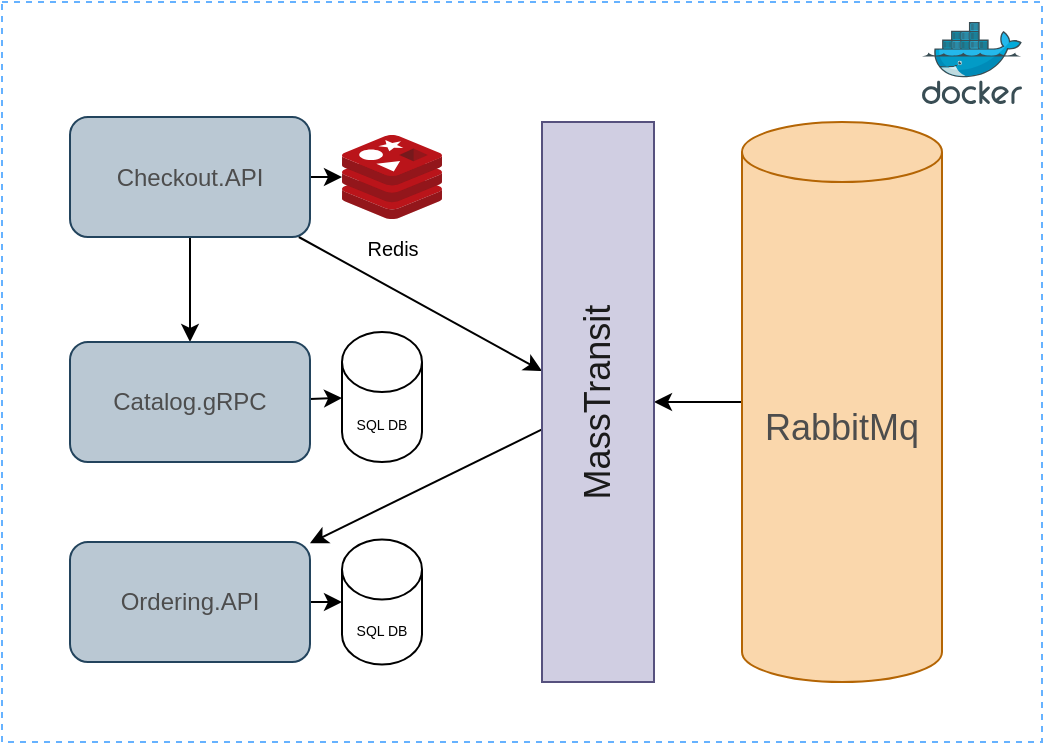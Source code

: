 <mxfile>
    <diagram id="cXjYJee4xQqYQoxqkLGz" name="Page-1">
        <mxGraphModel dx="768" dy="608" grid="1" gridSize="10" guides="1" tooltips="1" connect="1" arrows="1" fold="1" page="1" pageScale="1" pageWidth="827" pageHeight="1169" math="0" shadow="0">
            <root>
                <mxCell id="0"/>
                <mxCell id="1" parent="0"/>
                <mxCell id="46" value="" style="rounded=0;whiteSpace=wrap;html=1;fontFamily=Helvetica;fontSize=18;dashed=1;strokeColor=#66B2FF;" vertex="1" parent="1">
                    <mxGeometry x="90" y="20" width="520" height="370" as="geometry"/>
                </mxCell>
                <mxCell id="5" value="" style="edgeStyle=none;curved=1;rounded=1;html=1;fontFamily=Helvetica;" edge="1" parent="1" source="3" target="4">
                    <mxGeometry relative="1" as="geometry"/>
                </mxCell>
                <mxCell id="45" style="edgeStyle=none;curved=1;rounded=1;html=1;fontFamily=Helvetica;fontSize=18;" edge="1" parent="1" source="3" target="42">
                    <mxGeometry relative="1" as="geometry"/>
                </mxCell>
                <mxCell id="50" value="" style="edgeStyle=none;curved=1;rounded=1;html=1;fontFamily=Helvetica;fontSize=18;" edge="1" parent="1" source="3" target="49">
                    <mxGeometry relative="1" as="geometry"/>
                </mxCell>
                <mxCell id="3" value="&lt;font color=&quot;#4d4d4d&quot;&gt;Checkout.API&lt;/font&gt;" style="whiteSpace=wrap;html=1;fillColor=#bac8d3;strokeColor=#23445d;rounded=1;" vertex="1" parent="1">
                    <mxGeometry x="124" y="77.5" width="120" height="60" as="geometry"/>
                </mxCell>
                <mxCell id="32" value="" style="edgeStyle=none;curved=1;rounded=1;html=1;fontFamily=Helvetica;fontSize=12;" edge="1" parent="1" source="4" target="31">
                    <mxGeometry relative="1" as="geometry"/>
                </mxCell>
                <mxCell id="4" value="&lt;font color=&quot;#4d4d4d&quot;&gt;Catalog.gRPC&lt;/font&gt;" style="whiteSpace=wrap;html=1;fillColor=#bac8d3;strokeColor=#23445d;rounded=1;" vertex="1" parent="1">
                    <mxGeometry x="124" y="190" width="120" height="60" as="geometry"/>
                </mxCell>
                <mxCell id="39" value="" style="edgeStyle=none;curved=1;rounded=1;html=1;fontFamily=Helvetica;fontSize=7;" edge="1" parent="1" source="8" target="38">
                    <mxGeometry relative="1" as="geometry"/>
                </mxCell>
                <mxCell id="8" value="&lt;font color=&quot;#4d4d4d&quot;&gt;Ordering.API&lt;/font&gt;" style="whiteSpace=wrap;html=1;fillColor=#bac8d3;strokeColor=#23445d;rounded=1;" vertex="1" parent="1">
                    <mxGeometry x="124" y="290" width="120" height="60" as="geometry"/>
                </mxCell>
                <mxCell id="31" value="&lt;font style=&quot;font-size: 7px&quot;&gt;SQL DB&lt;/font&gt;" style="shape=cylinder3;whiteSpace=wrap;html=1;boundedLbl=1;backgroundOutline=1;size=15;rounded=1;fontFamily=Helvetica;fontSize=12;" vertex="1" parent="1">
                    <mxGeometry x="260" y="185" width="40" height="65" as="geometry"/>
                </mxCell>
                <mxCell id="38" value="&lt;font style=&quot;font-size: 7px&quot;&gt;SQL DB&lt;/font&gt;" style="shape=cylinder3;whiteSpace=wrap;html=1;boundedLbl=1;backgroundOutline=1;size=15;rounded=1;fontFamily=Helvetica;fontSize=12;" vertex="1" parent="1">
                    <mxGeometry x="260" y="288.75" width="40" height="62.5" as="geometry"/>
                </mxCell>
                <mxCell id="43" value="" style="edgeStyle=none;curved=1;rounded=1;html=1;fontFamily=Helvetica;fontSize=18;" edge="1" parent="1" source="40" target="42">
                    <mxGeometry relative="1" as="geometry"/>
                </mxCell>
                <mxCell id="40" value="&lt;font style=&quot;font-size: 18px&quot; color=&quot;#4d4d4d&quot;&gt;RabbitMq&lt;/font&gt;" style="shape=cylinder3;whiteSpace=wrap;html=1;boundedLbl=1;backgroundOutline=1;size=15;rounded=1;fontFamily=Helvetica;fontSize=7;fillColor=#fad7ac;strokeColor=#b46504;" vertex="1" parent="1">
                    <mxGeometry x="460" y="80" width="100" height="280" as="geometry"/>
                </mxCell>
                <mxCell id="44" style="edgeStyle=none;curved=1;rounded=1;html=1;fontFamily=Helvetica;fontSize=18;" edge="1" parent="1" source="42" target="8">
                    <mxGeometry relative="1" as="geometry"/>
                </mxCell>
                <mxCell id="42" value="&lt;font color=&quot;#1a1a1a&quot;&gt;MassTransit&lt;/font&gt;" style="rounded=0;whiteSpace=wrap;html=1;fontFamily=Helvetica;fontSize=18;horizontal=0;fillColor=#d0cee2;strokeColor=#56517e;" vertex="1" parent="1">
                    <mxGeometry x="360" y="80" width="56" height="280" as="geometry"/>
                </mxCell>
                <mxCell id="47" value="" style="aspect=fixed;html=1;points=[];align=center;image;fontSize=12;image=img/lib/mscae/Docker.svg;rounded=1;dashed=1;fontFamily=Helvetica;strokeColor=#66B2FF;" vertex="1" parent="1">
                    <mxGeometry x="550" y="30" width="50" height="41" as="geometry"/>
                </mxCell>
                <mxCell id="49" value="&lt;font style=&quot;font-size: 10px&quot;&gt;Redis&lt;/font&gt;" style="aspect=fixed;html=1;points=[];align=center;image;fontSize=12;image=img/lib/mscae/Cache_Redis_Product.svg;rounded=1;dashed=1;fontFamily=Helvetica;strokeColor=#66B2FF;" vertex="1" parent="1">
                    <mxGeometry x="260" y="86.5" width="50" height="42" as="geometry"/>
                </mxCell>
            </root>
        </mxGraphModel>
    </diagram>
</mxfile>